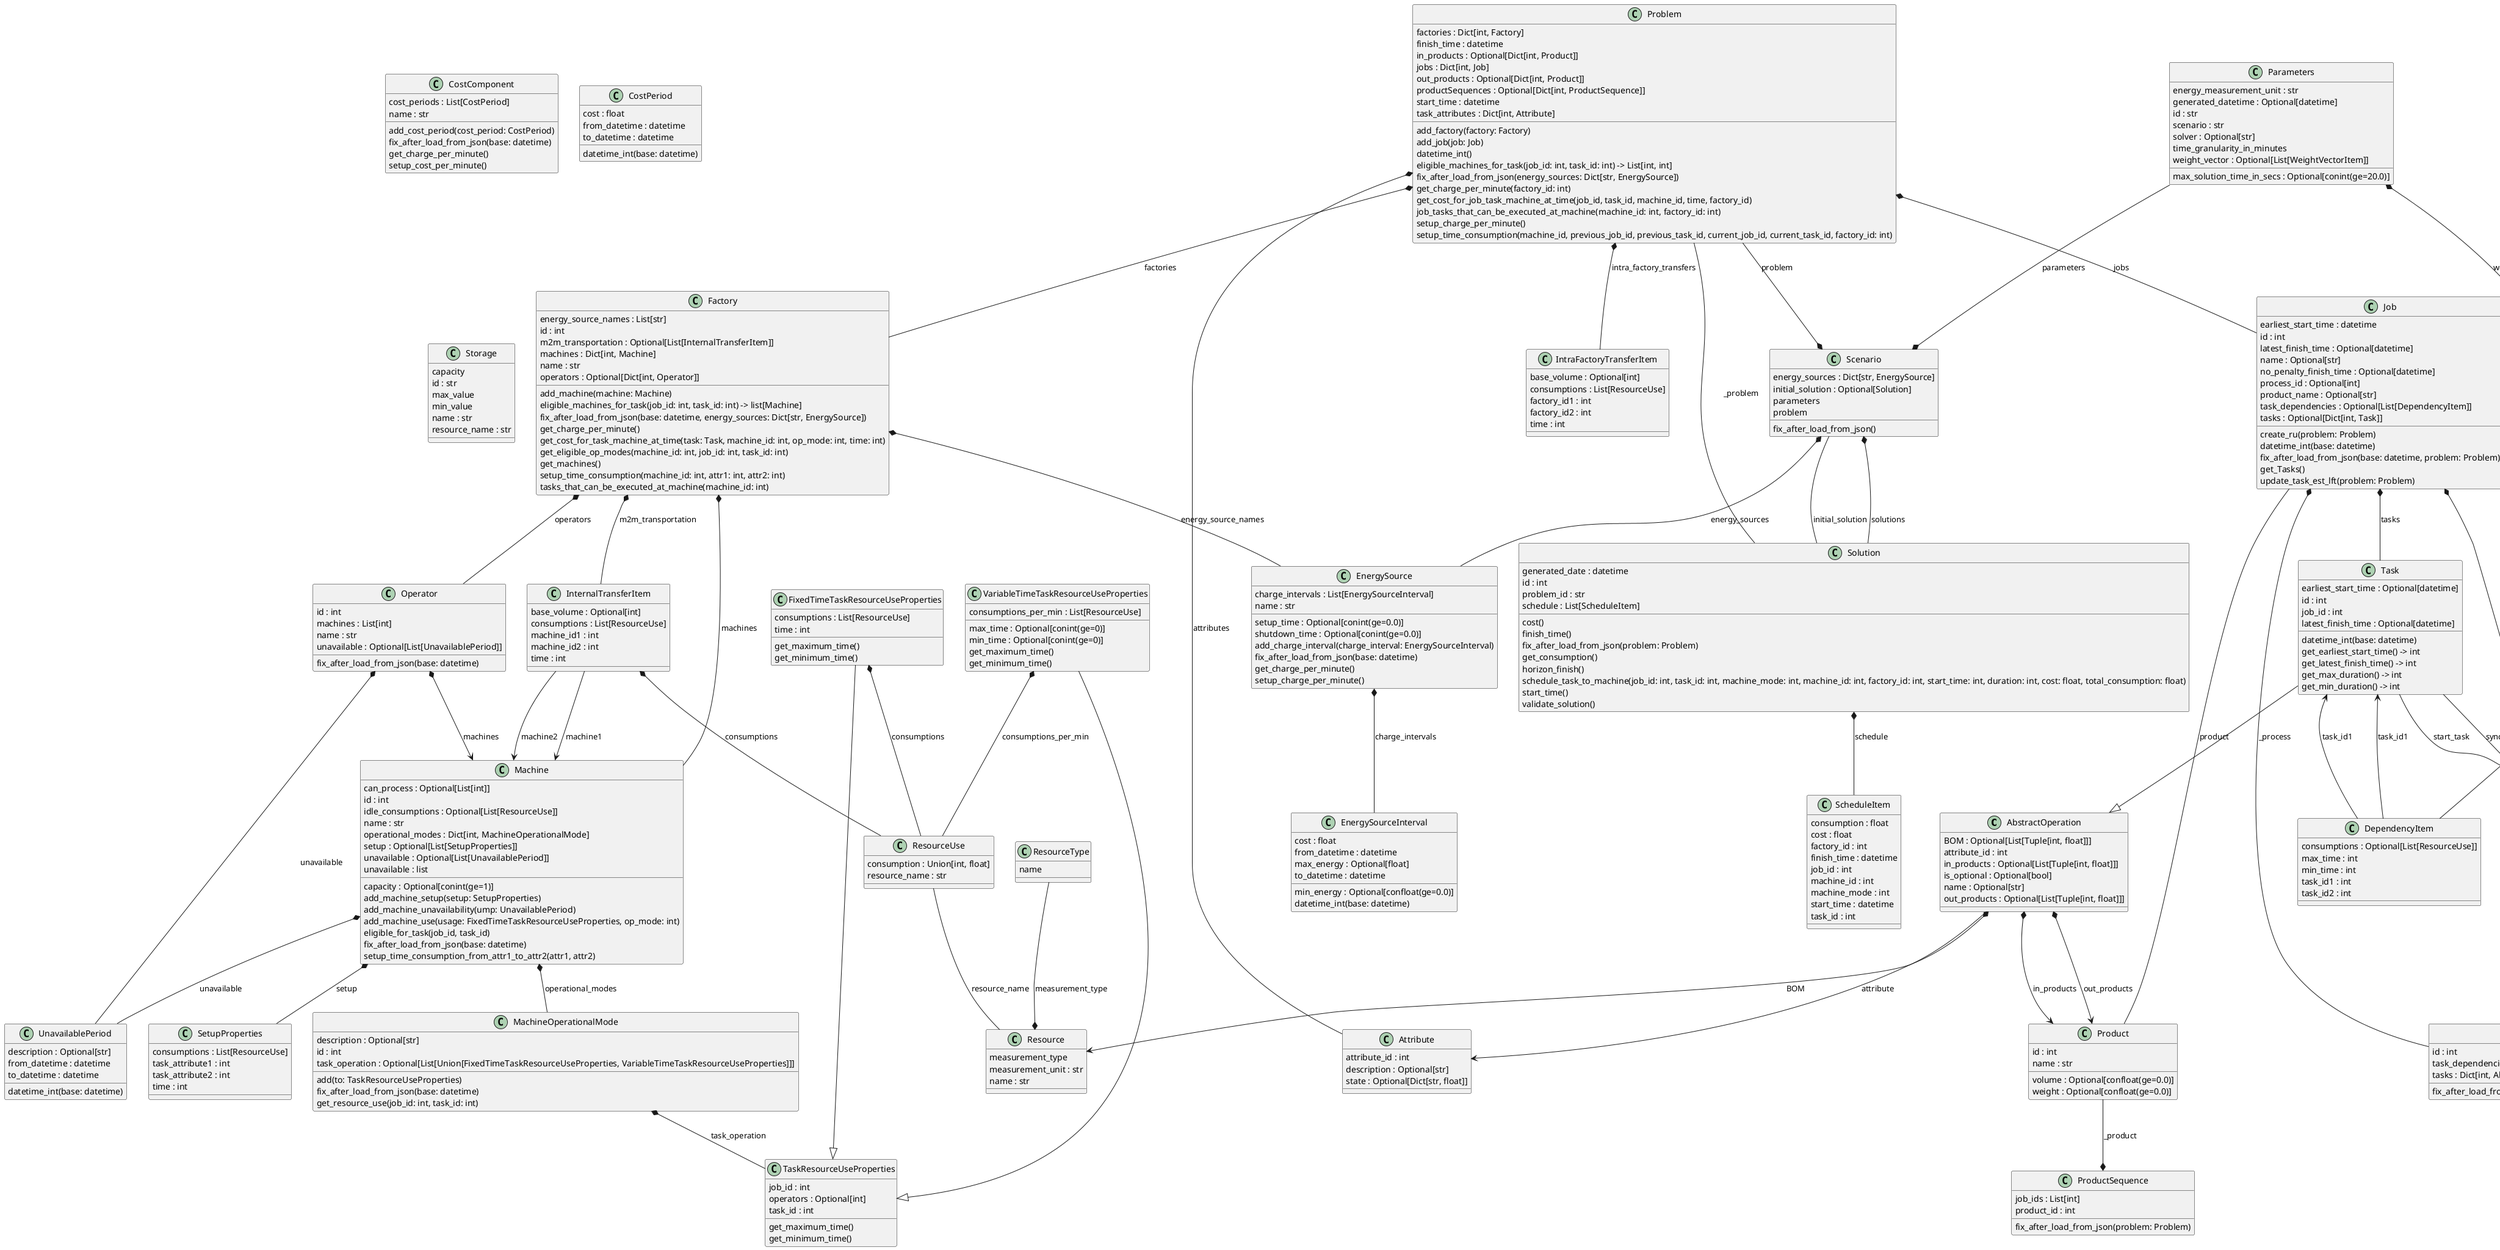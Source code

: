 @startuml classes_scenario
set namespaceSeparator none
class "AbstractOperation" as model.V5.scenario.AbstractOperation {
  BOM : Optional[List[Tuple[int, float]]]
  attribute_id : int
  in_products : Optional[List[Tuple[int, float]]]
  is_optional : Optional[bool]
  name : Optional[str]
  out_products : Optional[List[Tuple[int, float]]]
}
class "Attribute" as model.V5.scenario.Attribute {
  attribute_id : int
  description : Optional[str]
  state : Optional[Dict[str, float]]
}
class "CostComponent" as model.V5.scenario.CostComponent {
  cost_periods : List[CostPeriod]
  name : str
  add_cost_period(cost_period: CostPeriod)
  fix_after_load_from_json(base: datetime)
  get_charge_per_minute()
  setup_cost_per_minute()
}
class "CostPeriod" as model.V5.scenario.CostPeriod {
  cost : float
  from_datetime : datetime
  to_datetime : datetime
  datetime_int(base: datetime)
}
class "DependencyItem" as model.V5.scenario.DependencyItem {
  consumptions : Optional[List[ResourceUse]]
  max_time : int
  min_time : int
  task_id1 : int
  task_id2 : int
}
class "EnergySource" as model.V5.scenario.EnergySource {
  charge_intervals : List[EnergySourceInterval]
  name : str
  setup_time : Optional[conint(ge=0.0)]
  shutdown_time : Optional[conint(ge=0.0)]
  add_charge_interval(charge_interval: EnergySourceInterval)
  fix_after_load_from_json(base: datetime)
  get_charge_per_minute()
  setup_charge_per_minute()
}
class "EnergySourceInterval" as model.V5.scenario.EnergySourceInterval {
  cost : float
  from_datetime : datetime
  max_energy : Optional[float]
  min_energy : Optional[confloat(ge=0.0)]
  to_datetime : datetime
  datetime_int(base: datetime)
}
class "Factory" as model.V5.scenario.Factory {
  energy_source_names : List[str]
  id : int
  m2m_transportation : Optional[List[InternalTransferItem]]
  machines : Dict[int, Machine]
  name : str
  operators : Optional[Dict[int, Operator]]
  add_machine(machine: Machine)
  eligible_machines_for_task(job_id: int, task_id: int) -> list[Machine]
  fix_after_load_from_json(base: datetime, energy_sources: Dict[str, EnergySource])
  get_charge_per_minute()
  get_cost_for_task_machine_at_time(task: Task, machine_id: int, op_mode: int, time: int)
  get_eligible_op_modes(machine_id: int, job_id: int, task_id: int)
  get_machines()
  setup_time_consumption(machine_id: int, attr1: int, attr2: int)
  tasks_that_can_be_executed_at_machine(machine_id: int)
}
class "FixedTimeTaskResourceUseProperties" as model.V5.scenario.FixedTimeTaskResourceUseProperties {
  consumptions : List[ResourceUse]
  time : int
  get_maximum_time()
  get_minimum_time()
}
class "InternalTransferItem" as model.V5.scenario.InternalTransferItem {
  base_volume : Optional[int]
  consumptions : List[ResourceUse]
  machine_id1 : int
  machine_id2 : int
  time : int
}
class "IntraFactoryTransferItem" as model.V5.scenario.IntraFactoryTransferItem {
  base_volume : Optional[int]
  consumptions : List[ResourceUse]
  factory_id1 : int
  factory_id2 : int
  time : int
}
class "Job" as model.V5.scenario.Job {
  earliest_start_time : datetime
  id : int
  latest_finish_time : Optional[datetime]
  name : Optional[str]
  no_penalty_finish_time : Optional[datetime]
  process_id : Optional[int]
  product_name : Optional[str]
  task_dependencies : Optional[List[DependencyItem]]
  tasks : Optional[Dict[int, Task]]
  create_ru(problem: Problem)
  datetime_int(base: datetime)
  fix_after_load_from_json(base: datetime, problem: Problem)
  get_Tasks()
  update_task_est_lft(problem: Problem)
}
class "Machine" as model.V5.scenario.Machine {
  can_process : Optional[List[int]]
  capacity : Optional[conint(ge=1)]
  id : int
  idle_consumptions : Optional[List[ResourceUse]]
  name : str
  operational_modes : Dict[int, MachineOperationalMode]
  setup : Optional[List[SetupProperties]]
  unavailable : Optional[List[UnavailablePeriod]]
  unavailable : list
  add_machine_setup(setup: SetupProperties)
  add_machine_unavailability(ump: UnavailablePeriod)
  add_machine_use(usage: FixedTimeTaskResourceUseProperties, op_mode: int)
  eligible_for_task(job_id, task_id)
  fix_after_load_from_json(base: datetime)
  setup_time_consumption_from_attr1_to_attr2(attr1, attr2)
}
class "MachineOperationalMode" as model.V5.scenario.MachineOperationalMode {
  description : Optional[str]
  id : int
  task_operation : Optional[List[Union[FixedTimeTaskResourceUseProperties, VariableTimeTaskResourceUseProperties]]]
  add(to: TaskResourceUseProperties)
  fix_after_load_from_json(base: datetime)
  get_resource_use(job_id: int, task_id: int)
}
class "Operator" as model.V5.scenario.Operator {
  id : int
  machines : List[int]
  name : str
  unavailable : Optional[List[UnavailablePeriod]]
  fix_after_load_from_json(base: datetime)
}
class "Parameters" as model.V5.scenario.Parameters {
  energy_measurement_unit : str
  generated_datetime : Optional[datetime]
  id : str
  max_solution_time_in_secs : Optional[conint(ge=20.0)]
  scenario : str
  solver : Optional[str]
  time_granularity_in_minutes
  weight_vector : Optional[List[WeightVectorItem]]
}
class "Problem" as model.V5.scenario.Problem {
  factories : Dict[int, Factory]
  finish_time : datetime
  in_products : Optional[Dict[int, Product]]
  jobs : Dict[int, Job]
  out_products : Optional[Dict[int, Product]]
  productSequences : Optional[Dict[int, ProductSequence]]
  start_time : datetime
  task_attributes : Dict[int, Attribute]
  add_factory(factory: Factory)
  add_job(job: Job)
  datetime_int()
  eligible_machines_for_task(job_id: int, task_id: int) -> List[int, int]
  fix_after_load_from_json(energy_sources: Dict[str, EnergySource])
  get_charge_per_minute(factory_id: int)
  get_cost_for_job_task_machine_at_time(job_id, task_id, machine_id, time, factory_id)
  job_tasks_that_can_be_executed_at_machine(machine_id: int, factory_id: int)
  setup_charge_per_minute()
  setup_time_consumption(machine_id, previous_job_id, previous_task_id, current_job_id, current_task_id, factory_id: int)
}
class "Process" as model.V5.scenario.Process {
  id : int
  task_dependencies : Optional[List[DependencyItem]]
  tasks : Dict[int, AbstractOperation]
  fix_after_load_from_json(base: datetime, problem: Problem)
}
class "Product" as model.V5.scenario.Product {
  id : int
  name : str
  volume : Optional[confloat(ge=0.0)]
  weight : Optional[confloat(ge=0.0)]
}
class "ProductSequence" as model.V5.scenario.ProductSequence {
  job_ids : List[int]
  product_id : int
  fix_after_load_from_json(problem: Problem)
}
class "Resource" as model.V5.scenario.Resource {
  measurement_type
  measurement_unit : str
  name : str
}
class "ResourceType" as model.V5.scenario.ResourceType {
  name
}
class "ResourceUse" as model.V5.scenario.ResourceUse {
  consumption : Union[int, float]
  resource_name : str
}
class "Scenario" as model.V5.scenario.Scenario {
  energy_sources : Dict[str, EnergySource]
  initial_solution : Optional[Solution]
  parameters
  problem
  fix_after_load_from_json()
}
class "ScheduleItem" as model.V5.scenario.ScheduleItem {
  consumption : float
  cost : float
  factory_id : int
  finish_time : datetime
  job_id : int
  machine_id : int
  machine_mode : int
  start_time : datetime
  task_id : int
}
class "SetupProperties" as model.V5.scenario.SetupProperties {
  consumptions : List[ResourceUse]
  task_attribute1 : int
  task_attribute2 : int
  time : int
}
class "Solution" as model.V5.scenario.Solution {
  generated_date : datetime
  id : int
  problem_id : str
  schedule : List[ScheduleItem]
  cost()
  finish_time()
  fix_after_load_from_json(problem: Problem)
  get_consumption()
  horizon_finish()
  schedule_task_to_machine(job_id: int, task_id: int, machine_mode: int, machine_id: int, factory_id: int, start_time: int, duration: int, cost: float, total_consumption: float)
  start_time()
  validate_solution()
}
class "Storage" as model.V5.scenario.Storage {
  capacity
  id : str
  max_value
  min_value
  name : str
  resource_name : str
}
class "Task" as model.V5.scenario.Task {
  earliest_start_time : Optional[datetime]
  id : int
  job_id : int
  latest_finish_time : Optional[datetime]
  datetime_int(base: datetime)
  get_earliest_start_time() -> int
  get_latest_finish_time() -> int
  get_max_duration() -> int
  get_min_duration() -> int
}
class "TaskGraph" as model.V5.scenario.TaskGraph {
  graph : DiGraph
  job
  name : str
  start_task
  sync_task
  addDependency(task1: Task, task2: Task)
  addTask(task: Task)
  get_dependency(s_id: int, e_id: int)
  get_descendant_tasks(t_id: int)
  get_next_tasks(t_id: int)
  get_prev_tasks(t_id: int)
  get_tasks()
}
class "TaskResourceUseProperties" as model.V5.scenario.TaskResourceUseProperties {
  job_id : int
  operators : Optional[int]
  task_id : int
  get_maximum_time()
  get_minimum_time()
}
class "UnavailablePeriod" as model.V5.scenario.UnavailablePeriod {
  description : Optional[str]
  from_datetime : datetime
  to_datetime : datetime
  datetime_int(base: datetime)
}
class "VariableTimeTaskResourceUseProperties" as model.V5.scenario.VariableTimeTaskResourceUseProperties {
  consumptions_per_min : List[ResourceUse]
  max_time : Optional[conint(ge=0)]
  min_time : Optional[conint(ge=0)]
  get_maximum_time()
  get_minimum_time()
}
class "WeightVectorItem" as model.V5.scenario.WeightVectorItem {
}
model.V5.scenario.AbstractOperation --> model.V5.scenario.Attribute : attribute
model.V5.scenario.AbstractOperation *--> model.V5.scenario.Product : in_products
model.V5.scenario.AbstractOperation *--> model.V5.scenario.Product : out_products
model.V5.scenario.AbstractOperation *--> model.V5.scenario.Resource : BOM
model.V5.scenario.FixedTimeTaskResourceUseProperties --|> model.V5.scenario.TaskResourceUseProperties
model.V5.scenario.Task --|> model.V5.scenario.AbstractOperation
model.V5.scenario.VariableTimeTaskResourceUseProperties --|> model.V5.scenario.TaskResourceUseProperties
model.V5.scenario.Job --* model.V5.scenario.TaskGraph : job
model.V5.scenario.Parameters --* model.V5.scenario.Scenario : parameters
model.V5.scenario.Problem --* model.V5.scenario.Scenario : problem
model.V5.scenario.Problem -- model.V5.scenario.Solution : _problem
model.V5.scenario.Process --* model.V5.scenario.Job : _process
model.V5.scenario.Product --* model.V5.scenario.ProductSequence : _product
model.V5.scenario.ResourceType --* model.V5.scenario.Resource : measurement_type
model.V5.scenario.Task --* model.V5.scenario.TaskGraph : start_task
model.V5.scenario.Task --* model.V5.scenario.TaskGraph : sync_task
model.V5.scenario.Task <-- model.V5.scenario.DependencyItem : task_id1
model.V5.scenario.Task <-- model.V5.scenario.DependencyItem : task_id1
model.V5.scenario.TaskGraph --* model.V5.scenario.Job : _graph
model.V5.scenario.TaskGraph --* model.V5.scenario.Job : _graph
model.V5.scenario.TaskGraph --* model.V5.scenario.Process : _graph
model.V5.scenario.TaskGraph --* model.V5.scenario.Process : _graph
model.V5.scenario.Scenario *-- model.V5.scenario.EnergySource : energy_sources
model.V5.scenario.Scenario -- model.V5.scenario.Solution: initial_solution
model.V5.scenario.Scenario *-- model.V5.scenario.Solution : solutions
model.V5.scenario.Solution *-- model.V5.scenario.ScheduleItem : schedule
model.V5.scenario.Parameters *-- model.V5.scenario.WeightVectorItem : weight_vector
model.V5.scenario.EnergySource *-- model.V5.scenario.EnergySourceInterval : charge_intervals
model.V5.scenario.Problem *-- model.V5.scenario.Factory : factories
model.V5.scenario.Problem *-- model.V5.scenario.Attribute : attributes
model.V5.scenario.Problem *-- model.V5.scenario.Job : jobs
model.V5.scenario.Factory *-- model.V5.scenario.Machine : machines
model.V5.scenario.Factory *-- model.V5.scenario.Operator : operators
model.V5.scenario.Machine *-- model.V5.scenario.UnavailablePeriod : unavailable
model.V5.scenario.Machine *-- model.V5.scenario.SetupProperties : setup
model.V5.scenario.Machine *-- model.V5.scenario.MachineOperationalMode : operational_modes
model.V5.scenario.MachineOperationalMode *-- model.V5.scenario.TaskResourceUseProperties : task_operation
model.V5.scenario.Operator *-- model.V5.scenario.UnavailablePeriod : unavailable
model.V5.scenario.Operator *--> model.V5.scenario.Machine : machines
model.V5.scenario.InternalTransferItem --> model.V5.scenario.Machine : machine1
model.V5.scenario.InternalTransferItem --> model.V5.scenario.Machine : machine2
model.V5.scenario.InternalTransferItem *-- model.V5.scenario.ResourceUse : consumptions
model.V5.scenario.Job *-- model.V5.scenario.Task : tasks
model.V5.scenario.Job *-- model.V5.scenario.DependencyItem : task_dependencies
model.V5.scenario.Job -- model.V5.scenario.Product : product
model.V5.scenario.FixedTimeTaskResourceUseProperties *-- model.V5.scenario.ResourceUse : consumptions
model.V5.scenario.VariableTimeTaskResourceUseProperties *-- model.V5.scenario.ResourceUse : consumptions_per_min
model.V5.scenario.Problem *-- model.V5.scenario.IntraFactoryTransferItem : intra_factory_transfers
model.V5.scenario.Factory *-- model.V5.scenario.InternalTransferItem : m2m_transportation
model.V5.scenario.ResourceUse -- model.V5.scenario.Resource : resource_name
model.V5.scenario.Factory *-- model.V5.scenario.EnergySource : energy_source_names
@enduml
